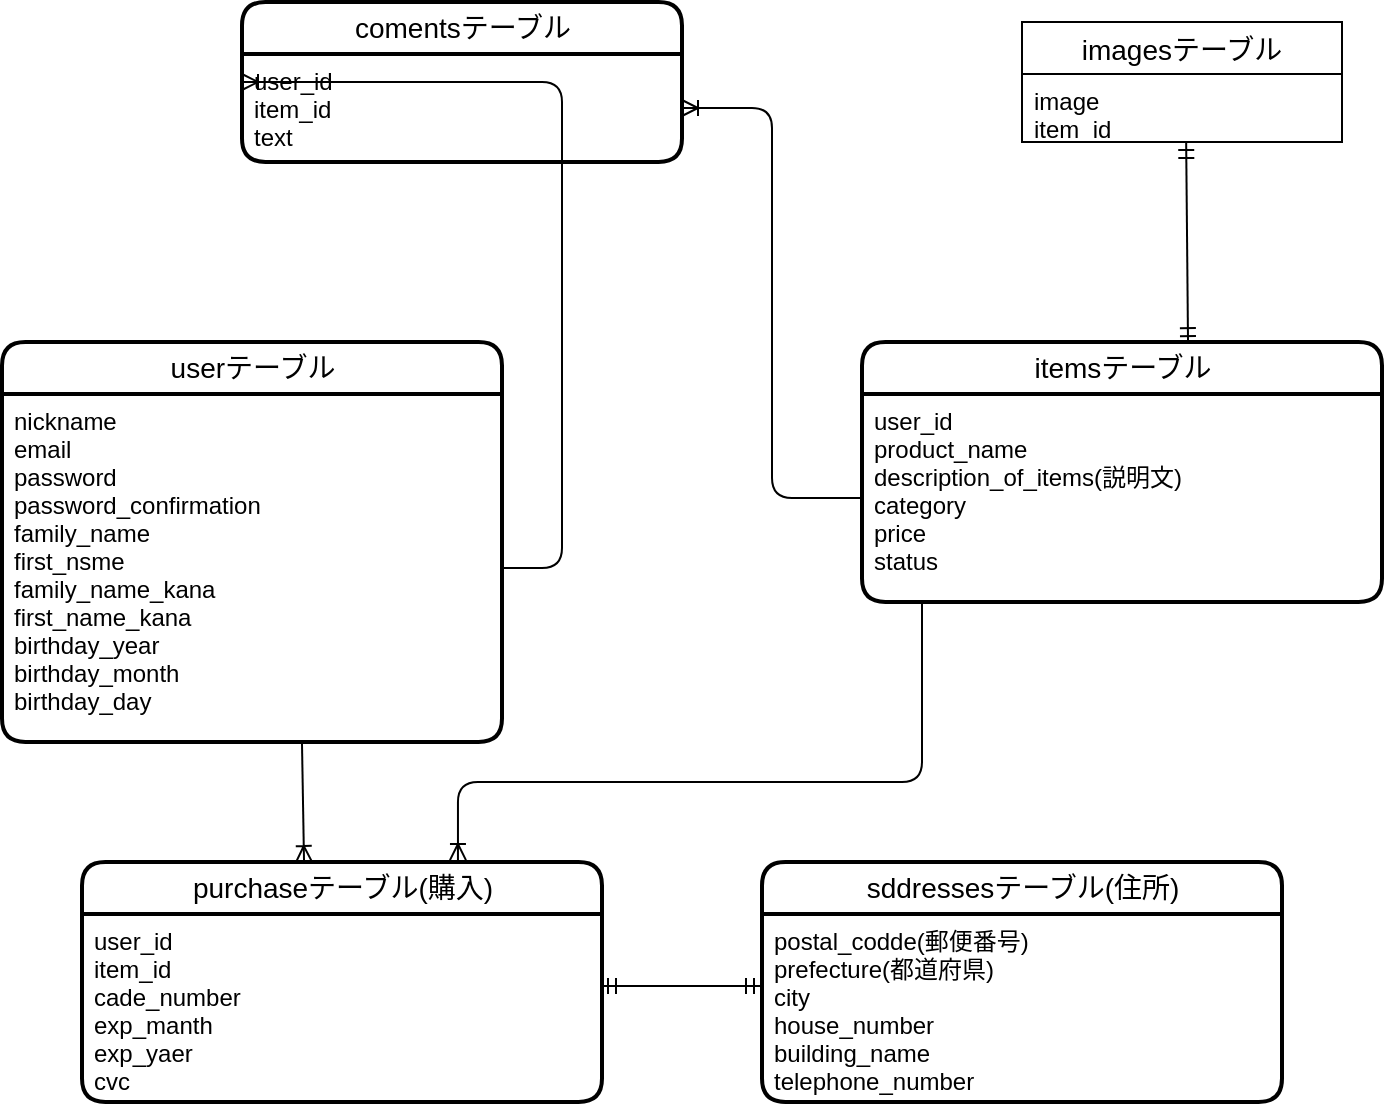 <mxfile version="13.1.3" pages="2">
    <diagram id="6hGFLwfOUW9BJ-s0fimq" name="Page-1">
        <mxGraphModel dx="590" dy="1661" grid="1" gridSize="10" guides="1" tooltips="1" connect="1" arrows="1" fold="1" page="1" pageScale="1" pageWidth="827" pageHeight="1169" math="0" shadow="0">
            <root>
                <mxCell id="0"/>
                <mxCell id="1" parent="0"/>
                <mxCell id="s61OGkRNnCvKpX2ml9hK-20" value="userテーブル" style="swimlane;fontStyle=0;childLayout=stackLayout;horizontal=1;startSize=26;horizontalStack=0;resizeParent=1;resizeParentMax=0;resizeLast=0;collapsible=1;marginBottom=0;align=center;fontSize=14;rounded=1;shadow=0;dashed=0;strokeWidth=2;html=1;" vertex="1" parent="1">
                    <mxGeometry x="10" y="160" width="250" height="200" as="geometry"/>
                </mxCell>
                <mxCell id="s61OGkRNnCvKpX2ml9hK-21" value="nickname&#10;email&#10;password&#10;password_confirmation&#10;family_name&#10;first_nsme&#10;family_name_kana&#10;first_name_kana&#10;birthday_year&#10;birthday_month&#10;birthday_day&#10;&#10;" style="text;strokeColor=none;fillColor=none;spacingLeft=4;spacingRight=4;overflow=hidden;rotatable=0;points=[[0,0.5],[1,0.5]];portConstraint=eastwest;fontSize=12;" vertex="1" parent="s61OGkRNnCvKpX2ml9hK-20">
                    <mxGeometry y="26" width="250" height="174" as="geometry"/>
                </mxCell>
                <mxCell id="s61OGkRNnCvKpX2ml9hK-35" value="itemsテーブル" style="swimlane;fontStyle=0;childLayout=stackLayout;horizontal=1;startSize=26;horizontalStack=0;resizeParent=1;resizeParentMax=0;resizeLast=0;collapsible=1;marginBottom=0;align=center;fontSize=14;rounded=1;shadow=0;dashed=0;strokeWidth=2;html=1;" vertex="1" parent="1">
                    <mxGeometry x="440" y="160" width="260" height="130" as="geometry"/>
                </mxCell>
                <mxCell id="s61OGkRNnCvKpX2ml9hK-36" value="user_id&#10;product_name&#10;description_of_items(説明文)&#10;category&#10;price&#10;status&#10;" style="text;strokeColor=none;fillColor=none;spacingLeft=4;spacingRight=4;overflow=hidden;rotatable=0;points=[[0,0.5],[1,0.5]];portConstraint=eastwest;fontSize=12;" vertex="1" parent="s61OGkRNnCvKpX2ml9hK-35">
                    <mxGeometry y="26" width="260" height="104" as="geometry"/>
                </mxCell>
                <mxCell id="s61OGkRNnCvKpX2ml9hK-39" value="comentsテーブル" style="swimlane;fontStyle=0;childLayout=stackLayout;horizontal=1;startSize=26;horizontalStack=0;resizeParent=1;resizeParentMax=0;resizeLast=0;collapsible=1;marginBottom=0;align=center;fontSize=14;rounded=1;shadow=0;dashed=0;strokeWidth=2;html=1;" vertex="1" parent="1">
                    <mxGeometry x="130" y="-10" width="220" height="80" as="geometry"/>
                </mxCell>
                <mxCell id="s61OGkRNnCvKpX2ml9hK-40" value="user_id&#10;item_id&#10;text" style="text;strokeColor=none;fillColor=none;spacingLeft=4;spacingRight=4;overflow=hidden;rotatable=0;points=[[0,0.5],[1,0.5]];portConstraint=eastwest;fontSize=12;" vertex="1" parent="s61OGkRNnCvKpX2ml9hK-39">
                    <mxGeometry y="26" width="220" height="54" as="geometry"/>
                </mxCell>
                <mxCell id="s61OGkRNnCvKpX2ml9hK-46" value="imagesテーブル" style="swimlane;fontStyle=0;childLayout=stackLayout;horizontal=1;startSize=26;horizontalStack=0;resizeParent=1;resizeParentMax=0;resizeLast=0;collapsible=1;marginBottom=0;align=center;fontSize=14;" vertex="1" parent="1">
                    <mxGeometry x="520" width="160" height="60" as="geometry"/>
                </mxCell>
                <mxCell id="s61OGkRNnCvKpX2ml9hK-47" value="image&#10;item_id" style="text;strokeColor=none;fillColor=none;spacingLeft=4;spacingRight=4;overflow=hidden;rotatable=0;points=[[0,0.5],[1,0.5]];portConstraint=eastwest;fontSize=12;" vertex="1" parent="s61OGkRNnCvKpX2ml9hK-46">
                    <mxGeometry y="26" width="160" height="34" as="geometry"/>
                </mxCell>
                <mxCell id="s61OGkRNnCvKpX2ml9hK-54" value="" style="edgeStyle=entityRelationEdgeStyle;fontSize=12;html=1;endArrow=ERoneToMany;entryX=0;entryY=0.5;entryDx=0;entryDy=0;" edge="1" parent="1" source="s61OGkRNnCvKpX2ml9hK-21" target="s61OGkRNnCvKpX2ml9hK-39">
                    <mxGeometry width="100" height="100" relative="1" as="geometry">
                        <mxPoint x="110" y="170" as="sourcePoint"/>
                        <mxPoint x="210" y="70" as="targetPoint"/>
                    </mxGeometry>
                </mxCell>
                <mxCell id="s61OGkRNnCvKpX2ml9hK-56" style="edgeStyle=orthogonalEdgeStyle;rounded=0;orthogonalLoop=1;jettySize=auto;html=1;exitX=0;exitY=0.5;exitDx=0;exitDy=0;startSize=30;fontSize=14;" edge="1" parent="1" source="s61OGkRNnCvKpX2ml9hK-36">
                    <mxGeometry relative="1" as="geometry">
                        <mxPoint x="440" y="238" as="targetPoint"/>
                    </mxGeometry>
                </mxCell>
                <mxCell id="s61OGkRNnCvKpX2ml9hK-57" value="" style="fontSize=12;html=1;endArrow=ERoneToMany;entryX=1;entryY=0.5;entryDx=0;entryDy=0;exitX=0;exitY=0.5;exitDx=0;exitDy=0;edgeStyle=orthogonalEdgeStyle;" edge="1" parent="1" source="s61OGkRNnCvKpX2ml9hK-36" target="s61OGkRNnCvKpX2ml9hK-40">
                    <mxGeometry width="100" height="100" relative="1" as="geometry">
                        <mxPoint x="420" y="140" as="sourcePoint"/>
                        <mxPoint x="390" y="50" as="targetPoint"/>
                    </mxGeometry>
                </mxCell>
                <mxCell id="s61OGkRNnCvKpX2ml9hK-58" value="" style="fontSize=12;html=1;endArrow=ERmandOne;startArrow=ERmandOne;entryX=0.513;entryY=1;entryDx=0;entryDy=0;entryPerimeter=0;exitX=0.627;exitY=0.008;exitDx=0;exitDy=0;exitPerimeter=0;" edge="1" parent="1" source="s61OGkRNnCvKpX2ml9hK-35" target="s61OGkRNnCvKpX2ml9hK-47">
                    <mxGeometry width="100" height="100" relative="1" as="geometry">
                        <mxPoint x="602" y="156" as="sourcePoint"/>
                        <mxPoint x="640" y="60" as="targetPoint"/>
                    </mxGeometry>
                </mxCell>
                <mxCell id="s61OGkRNnCvKpX2ml9hK-59" value="purchaseテーブル(購入)" style="swimlane;fontStyle=0;childLayout=stackLayout;horizontal=1;startSize=26;horizontalStack=0;resizeParent=1;resizeParentMax=0;resizeLast=0;collapsible=1;marginBottom=0;align=center;fontSize=14;rounded=1;shadow=0;dashed=0;strokeWidth=2;html=1;" vertex="1" parent="1">
                    <mxGeometry x="50" y="420" width="260" height="120" as="geometry"/>
                </mxCell>
                <mxCell id="s61OGkRNnCvKpX2ml9hK-60" value="user_id&#10;item_id&#10;cade_number&#10;exp_manth&#10;exp_yaer&#10;cvc" style="text;strokeColor=none;fillColor=none;spacingLeft=4;spacingRight=4;overflow=hidden;rotatable=0;points=[[0,0.5],[1,0.5]];portConstraint=eastwest;fontSize=12;" vertex="1" parent="s61OGkRNnCvKpX2ml9hK-59">
                    <mxGeometry y="26" width="260" height="94" as="geometry"/>
                </mxCell>
                <mxCell id="s61OGkRNnCvKpX2ml9hK-63" value="sddressesテーブル(住所)" style="swimlane;fontStyle=0;childLayout=stackLayout;horizontal=1;startSize=26;horizontalStack=0;resizeParent=1;resizeParentMax=0;resizeLast=0;collapsible=1;marginBottom=0;align=center;fontSize=14;rounded=1;shadow=0;dashed=0;strokeWidth=2;html=1;" vertex="1" parent="1">
                    <mxGeometry x="390" y="420" width="260" height="120" as="geometry"/>
                </mxCell>
                <mxCell id="s61OGkRNnCvKpX2ml9hK-64" value="postal_codde(郵便番号)&#10;prefecture(都道府県)&#10;city&#10;house_number&#10;building_name&#10;telephone_number" style="text;strokeColor=none;fillColor=none;spacingLeft=4;spacingRight=4;overflow=hidden;rotatable=0;points=[[0,0.5],[1,0.5]];portConstraint=eastwest;fontSize=12;" vertex="1" parent="s61OGkRNnCvKpX2ml9hK-63">
                    <mxGeometry y="26" width="260" height="94" as="geometry"/>
                </mxCell>
                <mxCell id="s61OGkRNnCvKpX2ml9hK-67" value="" style="edgeStyle=entityRelationEdgeStyle;fontSize=12;html=1;endArrow=ERmandOne;startArrow=ERmandOne;" edge="1" parent="1">
                    <mxGeometry width="100" height="100" relative="1" as="geometry">
                        <mxPoint x="309" y="482" as="sourcePoint"/>
                        <mxPoint x="390" y="482" as="targetPoint"/>
                    </mxGeometry>
                </mxCell>
                <mxCell id="s61OGkRNnCvKpX2ml9hK-68" value="" style="fontSize=12;html=1;endArrow=ERoneToMany;exitX=0.6;exitY=1.006;exitDx=0;exitDy=0;exitPerimeter=0;entryX=0.427;entryY=0;entryDx=0;entryDy=0;entryPerimeter=0;" edge="1" parent="1" source="s61OGkRNnCvKpX2ml9hK-21" target="s61OGkRNnCvKpX2ml9hK-59">
                    <mxGeometry width="100" height="100" relative="1" as="geometry">
                        <mxPoint x="260" y="330" as="sourcePoint"/>
                        <mxPoint x="161" y="410" as="targetPoint"/>
                    </mxGeometry>
                </mxCell>
                <mxCell id="s61OGkRNnCvKpX2ml9hK-69" value="" style="edgeStyle=elbowEdgeStyle;fontSize=12;html=1;endArrow=ERoneToMany;entryX=0.723;entryY=-0.008;entryDx=0;entryDy=0;entryPerimeter=0;elbow=vertical;" edge="1" parent="1" source="s61OGkRNnCvKpX2ml9hK-36" target="s61OGkRNnCvKpX2ml9hK-59">
                    <mxGeometry width="100" height="100" relative="1" as="geometry">
                        <mxPoint x="320" y="380" as="sourcePoint"/>
                        <mxPoint x="240" y="410" as="targetPoint"/>
                        <Array as="points">
                            <mxPoint x="470" y="380"/>
                        </Array>
                    </mxGeometry>
                </mxCell>
            </root>
        </mxGraphModel>
    </diagram>
    <diagram id="3J3GTITH5xi9folXGEAH" name="ページ2">
        <mxGraphModel grid="1" gridSize="10" guides="1" tooltips="1" connect="1" arrows="1" page="1" fold="1" pageScale="1" pageWidth="827" pageHeight="1169" math="0" shadow="0">
            <root>
                <mxCell id="KzWxgMhOBEUffxC93AqN-0"/>
                <mxCell id="KzWxgMhOBEUffxC93AqN-1" parent="KzWxgMhOBEUffxC93AqN-0"/>
            </root>
        </mxGraphModel>
    </diagram>
</mxfile>